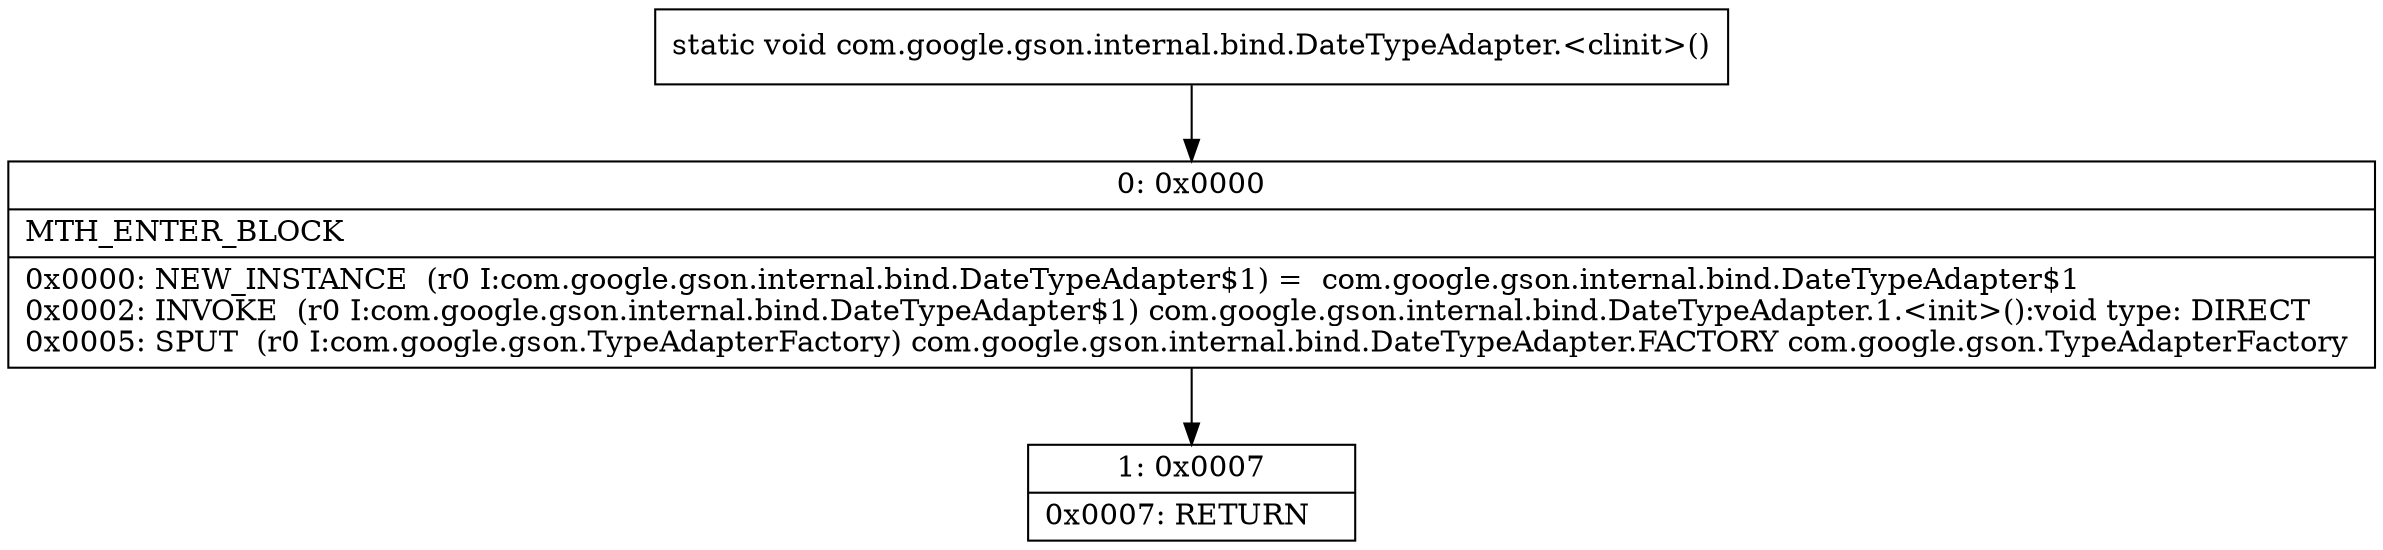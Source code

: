 digraph "CFG forcom.google.gson.internal.bind.DateTypeAdapter.\<clinit\>()V" {
Node_0 [shape=record,label="{0\:\ 0x0000|MTH_ENTER_BLOCK\l|0x0000: NEW_INSTANCE  (r0 I:com.google.gson.internal.bind.DateTypeAdapter$1) =  com.google.gson.internal.bind.DateTypeAdapter$1 \l0x0002: INVOKE  (r0 I:com.google.gson.internal.bind.DateTypeAdapter$1) com.google.gson.internal.bind.DateTypeAdapter.1.\<init\>():void type: DIRECT \l0x0005: SPUT  (r0 I:com.google.gson.TypeAdapterFactory) com.google.gson.internal.bind.DateTypeAdapter.FACTORY com.google.gson.TypeAdapterFactory \l}"];
Node_1 [shape=record,label="{1\:\ 0x0007|0x0007: RETURN   \l}"];
MethodNode[shape=record,label="{static void com.google.gson.internal.bind.DateTypeAdapter.\<clinit\>() }"];
MethodNode -> Node_0;
Node_0 -> Node_1;
}


